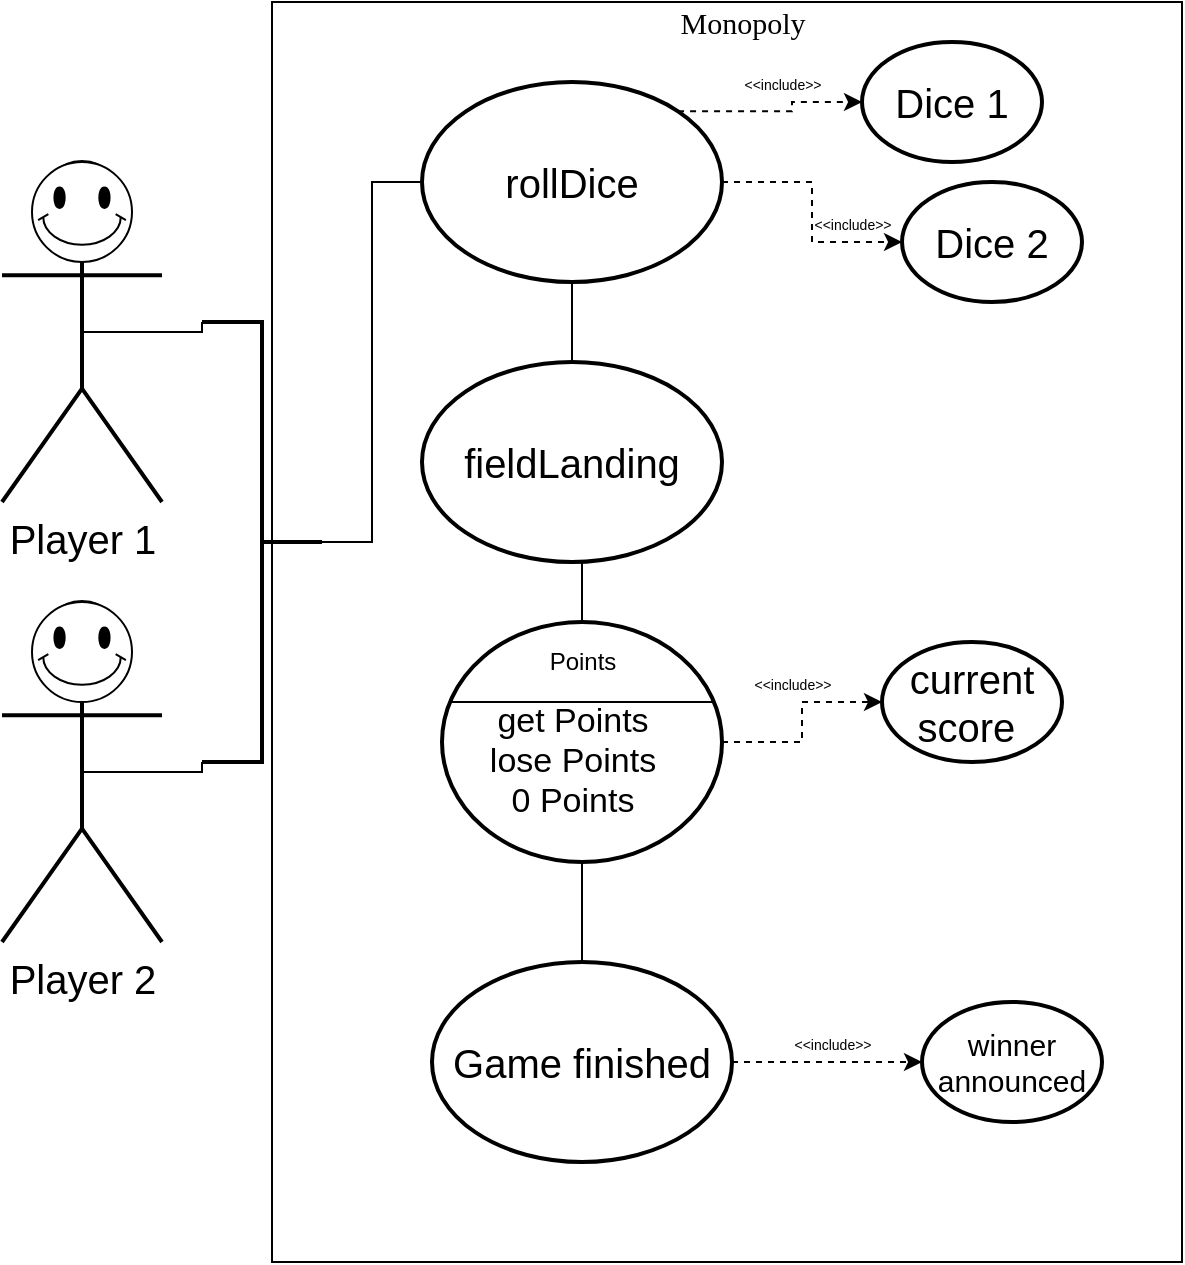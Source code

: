 <mxfile version="15.4.0" type="device"><diagram id="R7aIwsriFEREGRRaswZ9" name="Page-1"><mxGraphModel dx="1024" dy="1692" grid="1" gridSize="10" guides="1" tooltips="1" connect="1" arrows="1" fold="1" page="1" pageScale="1" pageWidth="850" pageHeight="1100" background="#ffffff" math="0" shadow="0"><root><mxCell id="0"/><mxCell id="1" parent="0"/><mxCell id="9gg2eVsH9V7Ei3ZOzeGj-1" value="" style="rounded=0;whiteSpace=wrap;html=1;shadow=0;glass=0;imageAspect=1;collapsible=0;editable=0;" parent="1" vertex="1"><mxGeometry x="145" y="-1080" width="455" height="630" as="geometry"/></mxCell><mxCell id="9gg2eVsH9V7Ei3ZOzeGj-4" value="Monopoly" style="text;html=1;resizable=0;autosize=1;align=center;verticalAlign=middle;points=[];fillColor=none;strokeColor=none;rounded=0;strokeWidth=2;glass=0;fontFamily=Comic Sans MS;fontSize=15;" parent="1" vertex="1"><mxGeometry x="340" y="-1080" width="80" height="20" as="geometry"/></mxCell><mxCell id="JiYLUOE8lbJfsQ1dDTw8-53" style="edgeStyle=orthogonalEdgeStyle;rounded=0;orthogonalLoop=1;jettySize=auto;html=1;exitX=0.5;exitY=0.5;exitDx=0;exitDy=0;exitPerimeter=0;entryX=1;entryY=1;entryDx=0;entryDy=0;entryPerimeter=0;endArrow=none;endFill=0;" parent="1" source="9gg2eVsH9V7Ei3ZOzeGj-6" target="JiYLUOE8lbJfsQ1dDTw8-40" edge="1"><mxGeometry relative="1" as="geometry"/></mxCell><mxCell id="9gg2eVsH9V7Ei3ZOzeGj-6" value="&lt;font style=&quot;font-size: 20px&quot;&gt;Player 1&lt;br&gt;&lt;br&gt;&lt;/font&gt;" style="shape=umlActor;verticalLabelPosition=bottom;verticalAlign=top;html=1;outlineConnect=0;rounded=0;glass=0;strokeWidth=2;" parent="1" vertex="1"><mxGeometry x="10" y="-1000" width="80" height="170" as="geometry"/></mxCell><mxCell id="JiYLUOE8lbJfsQ1dDTw8-52" style="edgeStyle=orthogonalEdgeStyle;rounded=0;orthogonalLoop=1;jettySize=auto;html=1;exitX=0.5;exitY=0.5;exitDx=0;exitDy=0;exitPerimeter=0;entryX=1;entryY=0;entryDx=0;entryDy=0;entryPerimeter=0;endArrow=none;endFill=0;" parent="1" source="9gg2eVsH9V7Ei3ZOzeGj-8" target="JiYLUOE8lbJfsQ1dDTw8-40" edge="1"><mxGeometry relative="1" as="geometry"/></mxCell><mxCell id="9gg2eVsH9V7Ei3ZOzeGj-8" value="&lt;div style=&quot;font-size: 20px&quot;&gt;Player 2&lt;/div&gt;&lt;div style=&quot;font-size: 20px&quot;&gt;&lt;br&gt;&lt;/div&gt;" style="shape=umlActor;verticalLabelPosition=bottom;verticalAlign=top;html=1;outlineConnect=0;rounded=0;glass=0;strokeWidth=2;" parent="1" vertex="1"><mxGeometry x="10" y="-780" width="80" height="170" as="geometry"/></mxCell><mxCell id="JiYLUOE8lbJfsQ1dDTw8-10" style="edgeStyle=orthogonalEdgeStyle;rounded=0;orthogonalLoop=1;jettySize=auto;html=1;exitX=1;exitY=0;exitDx=0;exitDy=0;dashed=1;" parent="1" source="9gg2eVsH9V7Ei3ZOzeGj-10" target="JiYLUOE8lbJfsQ1dDTw8-8" edge="1"><mxGeometry relative="1" as="geometry"/></mxCell><mxCell id="JiYLUOE8lbJfsQ1dDTw8-11" style="edgeStyle=orthogonalEdgeStyle;rounded=0;orthogonalLoop=1;jettySize=auto;html=1;exitX=1;exitY=0.5;exitDx=0;exitDy=0;entryX=0;entryY=0.5;entryDx=0;entryDy=0;dashed=1;" parent="1" source="9gg2eVsH9V7Ei3ZOzeGj-10" target="JiYLUOE8lbJfsQ1dDTw8-9" edge="1"><mxGeometry relative="1" as="geometry"/></mxCell><mxCell id="JiYLUOE8lbJfsQ1dDTw8-59" style="edgeStyle=orthogonalEdgeStyle;rounded=0;orthogonalLoop=1;jettySize=auto;html=1;exitX=0.5;exitY=1;exitDx=0;exitDy=0;entryX=0.5;entryY=0;entryDx=0;entryDy=0;endArrow=none;endFill=0;" parent="1" source="9gg2eVsH9V7Ei3ZOzeGj-10" target="JiYLUOE8lbJfsQ1dDTw8-58" edge="1"><mxGeometry relative="1" as="geometry"/></mxCell><mxCell id="9gg2eVsH9V7Ei3ZOzeGj-10" value="&lt;span style=&quot;font-size: 20px&quot;&gt;rollDice&lt;/span&gt;" style="ellipse;whiteSpace=wrap;html=1;rounded=0;glass=0;strokeWidth=2;" parent="1" vertex="1"><mxGeometry x="220" y="-1040" width="150" height="100" as="geometry"/></mxCell><mxCell id="JiYLUOE8lbJfsQ1dDTw8-8" value="&lt;span style=&quot;font-size: 20px&quot;&gt;Dice 1&lt;/span&gt;" style="ellipse;whiteSpace=wrap;html=1;rounded=0;glass=0;strokeWidth=2;" parent="1" vertex="1"><mxGeometry x="440" y="-1060" width="90" height="60" as="geometry"/></mxCell><mxCell id="JiYLUOE8lbJfsQ1dDTw8-9" value="&lt;span style=&quot;font-size: 20px&quot;&gt;Dice 2&lt;/span&gt;" style="ellipse;whiteSpace=wrap;html=1;rounded=0;glass=0;strokeWidth=2;" parent="1" vertex="1"><mxGeometry x="460" y="-990" width="90" height="60" as="geometry"/></mxCell><mxCell id="JiYLUOE8lbJfsQ1dDTw8-18" value="&lt;font style=&quot;font-size: 7px&quot;&gt;&amp;lt;&amp;lt;include&amp;gt;&amp;gt;&lt;/font&gt;" style="text;html=1;resizable=0;autosize=1;align=center;verticalAlign=middle;points=[];fillColor=none;strokeColor=none;rounded=0;" parent="1" vertex="1"><mxGeometry x="375" y="-1050" width="50" height="20" as="geometry"/></mxCell><mxCell id="JiYLUOE8lbJfsQ1dDTw8-32" value="&lt;font style=&quot;font-size: 7px&quot;&gt;&amp;lt;&amp;lt;include&amp;gt;&amp;gt;&lt;/font&gt;" style="text;html=1;resizable=0;autosize=1;align=center;verticalAlign=middle;points=[];fillColor=none;strokeColor=none;rounded=0;" parent="1" vertex="1"><mxGeometry x="410" y="-980" width="50" height="20" as="geometry"/></mxCell><mxCell id="JiYLUOE8lbJfsQ1dDTw8-55" style="edgeStyle=orthogonalEdgeStyle;rounded=0;orthogonalLoop=1;jettySize=auto;html=1;exitX=0;exitY=0.5;exitDx=0;exitDy=0;exitPerimeter=0;entryX=0;entryY=0.5;entryDx=0;entryDy=0;endArrow=none;endFill=0;" parent="1" source="JiYLUOE8lbJfsQ1dDTw8-40" target="9gg2eVsH9V7Ei3ZOzeGj-10" edge="1"><mxGeometry relative="1" as="geometry"/></mxCell><mxCell id="JiYLUOE8lbJfsQ1dDTw8-40" value="" style="strokeWidth=2;html=1;shape=mxgraph.flowchart.annotation_2;align=left;labelPosition=right;pointerEvents=1;rotation=-180;" parent="1" vertex="1"><mxGeometry x="110" y="-920" width="60" height="220" as="geometry"/></mxCell><mxCell id="JiYLUOE8lbJfsQ1dDTw8-56" value="" style="verticalLabelPosition=bottom;verticalAlign=top;html=1;shape=mxgraph.basic.smiley" parent="1" vertex="1"><mxGeometry x="25" y="-1000" width="50" height="50" as="geometry"/></mxCell><mxCell id="JiYLUOE8lbJfsQ1dDTw8-57" value="" style="verticalLabelPosition=bottom;verticalAlign=top;html=1;shape=mxgraph.basic.smiley" parent="1" vertex="1"><mxGeometry x="25" y="-780" width="50" height="50" as="geometry"/></mxCell><mxCell id="JiYLUOE8lbJfsQ1dDTw8-72" style="edgeStyle=orthogonalEdgeStyle;rounded=0;orthogonalLoop=1;jettySize=auto;html=1;exitX=0.5;exitY=1;exitDx=0;exitDy=0;entryX=0.5;entryY=0;entryDx=0;entryDy=0;endArrow=none;endFill=0;" parent="1" source="JiYLUOE8lbJfsQ1dDTw8-58" target="JiYLUOE8lbJfsQ1dDTw8-60" edge="1"><mxGeometry relative="1" as="geometry"/></mxCell><mxCell id="JiYLUOE8lbJfsQ1dDTw8-58" value="&lt;span style=&quot;font-size: 20px&quot;&gt;fieldLanding&lt;/span&gt;" style="ellipse;whiteSpace=wrap;html=1;rounded=0;glass=0;strokeWidth=2;" parent="1" vertex="1"><mxGeometry x="220" y="-900" width="150" height="100" as="geometry"/></mxCell><mxCell id="JiYLUOE8lbJfsQ1dDTw8-78" style="edgeStyle=orthogonalEdgeStyle;rounded=0;orthogonalLoop=1;jettySize=auto;html=1;exitX=0.5;exitY=1;exitDx=0;exitDy=0;entryX=0.5;entryY=0;entryDx=0;entryDy=0;endArrow=none;endFill=0;" parent="1" source="JiYLUOE8lbJfsQ1dDTw8-60" target="JiYLUOE8lbJfsQ1dDTw8-76" edge="1"><mxGeometry relative="1" as="geometry"/></mxCell><mxCell id="JiYLUOE8lbJfsQ1dDTw8-83" style="edgeStyle=orthogonalEdgeStyle;rounded=0;orthogonalLoop=1;jettySize=auto;html=1;exitX=1;exitY=0.5;exitDx=0;exitDy=0;entryX=0;entryY=0.5;entryDx=0;entryDy=0;dashed=1;endArrow=classic;endFill=1;" parent="1" source="JiYLUOE8lbJfsQ1dDTw8-60" target="JiYLUOE8lbJfsQ1dDTw8-82" edge="1"><mxGeometry relative="1" as="geometry"/></mxCell><mxCell id="JiYLUOE8lbJfsQ1dDTw8-60" value="" style="ellipse;whiteSpace=wrap;html=1;rounded=0;glass=0;strokeWidth=2;" parent="1" vertex="1"><mxGeometry x="230" y="-770" width="140" height="120" as="geometry"/></mxCell><mxCell id="JiYLUOE8lbJfsQ1dDTw8-70" value="Points&lt;br&gt;" style="text;html=1;resizable=0;autosize=1;align=center;verticalAlign=middle;points=[];fillColor=none;strokeColor=none;rounded=0;" parent="1" vertex="1"><mxGeometry x="275" y="-760" width="50" height="20" as="geometry"/></mxCell><mxCell id="JiYLUOE8lbJfsQ1dDTw8-71" value="" style="endArrow=none;html=1;rounded=0;edgeStyle=orthogonalEdgeStyle;" parent="1" edge="1"><mxGeometry relative="1" as="geometry"><mxPoint x="235" y="-730" as="sourcePoint"/><mxPoint x="365" y="-730" as="targetPoint"/><Array as="points"><mxPoint x="355" y="-730"/><mxPoint x="355" y="-730"/></Array></mxGeometry></mxCell><mxCell id="JiYLUOE8lbJfsQ1dDTw8-73" value="&lt;font style=&quot;font-size: 17px&quot;&gt;get Points&lt;/font&gt;" style="text;html=1;resizable=0;autosize=1;align=center;verticalAlign=middle;points=[];fillColor=none;strokeColor=none;rounded=0;shadow=0;glass=0;" parent="1" vertex="1"><mxGeometry x="250" y="-730" width="90" height="20" as="geometry"/></mxCell><mxCell id="JiYLUOE8lbJfsQ1dDTw8-74" value="&lt;font style=&quot;font-size: 17px&quot;&gt;lose Points&lt;/font&gt;" style="text;html=1;resizable=0;autosize=1;align=center;verticalAlign=middle;points=[];fillColor=none;strokeColor=none;rounded=0;shadow=0;glass=0;" parent="1" vertex="1"><mxGeometry x="245" y="-710" width="100" height="20" as="geometry"/></mxCell><mxCell id="JiYLUOE8lbJfsQ1dDTw8-75" value="&lt;font style=&quot;font-size: 17px&quot;&gt;0 Points&lt;/font&gt;" style="text;html=1;resizable=0;autosize=1;align=center;verticalAlign=middle;points=[];fillColor=none;strokeColor=none;rounded=0;shadow=0;glass=0;" parent="1" vertex="1"><mxGeometry x="255" y="-690" width="80" height="20" as="geometry"/></mxCell><mxCell id="JiYLUOE8lbJfsQ1dDTw8-80" style="edgeStyle=orthogonalEdgeStyle;rounded=0;orthogonalLoop=1;jettySize=auto;html=1;exitX=1;exitY=0.5;exitDx=0;exitDy=0;entryX=0;entryY=0.5;entryDx=0;entryDy=0;endArrow=classic;endFill=1;dashed=1;" parent="1" source="JiYLUOE8lbJfsQ1dDTw8-76" target="JiYLUOE8lbJfsQ1dDTw8-79" edge="1"><mxGeometry relative="1" as="geometry"/></mxCell><mxCell id="JiYLUOE8lbJfsQ1dDTw8-76" value="&lt;span style=&quot;font-size: 20px&quot;&gt;Game finished&lt;/span&gt;" style="ellipse;whiteSpace=wrap;html=1;rounded=0;glass=0;strokeWidth=2;" parent="1" vertex="1"><mxGeometry x="225" y="-600" width="150" height="100" as="geometry"/></mxCell><mxCell id="JiYLUOE8lbJfsQ1dDTw8-79" value="&lt;font style=&quot;font-size: 15px&quot;&gt;winner announced&lt;/font&gt;" style="ellipse;whiteSpace=wrap;html=1;rounded=0;glass=0;strokeWidth=2;" parent="1" vertex="1"><mxGeometry x="470" y="-580" width="90" height="60" as="geometry"/></mxCell><mxCell id="JiYLUOE8lbJfsQ1dDTw8-81" value="&lt;font style=&quot;font-size: 7px&quot;&gt;&amp;lt;&amp;lt;include&amp;gt;&amp;gt;&lt;/font&gt;" style="text;html=1;resizable=0;autosize=1;align=center;verticalAlign=middle;points=[];fillColor=none;strokeColor=none;rounded=0;" parent="1" vertex="1"><mxGeometry x="400" y="-570" width="50" height="20" as="geometry"/></mxCell><mxCell id="JiYLUOE8lbJfsQ1dDTw8-82" value="&lt;span style=&quot;font-size: 20px&quot;&gt;current score&amp;nbsp;&lt;/span&gt;" style="ellipse;whiteSpace=wrap;html=1;rounded=0;glass=0;strokeWidth=2;" parent="1" vertex="1"><mxGeometry x="450" y="-760" width="90" height="60" as="geometry"/></mxCell><mxCell id="JiYLUOE8lbJfsQ1dDTw8-84" value="&lt;font style=&quot;font-size: 7px&quot;&gt;&amp;lt;&amp;lt;include&amp;gt;&amp;gt;&lt;/font&gt;" style="text;html=1;resizable=0;autosize=1;align=center;verticalAlign=middle;points=[];fillColor=none;strokeColor=none;rounded=0;" parent="1" vertex="1"><mxGeometry x="380" y="-750" width="50" height="20" as="geometry"/></mxCell></root></mxGraphModel></diagram></mxfile>